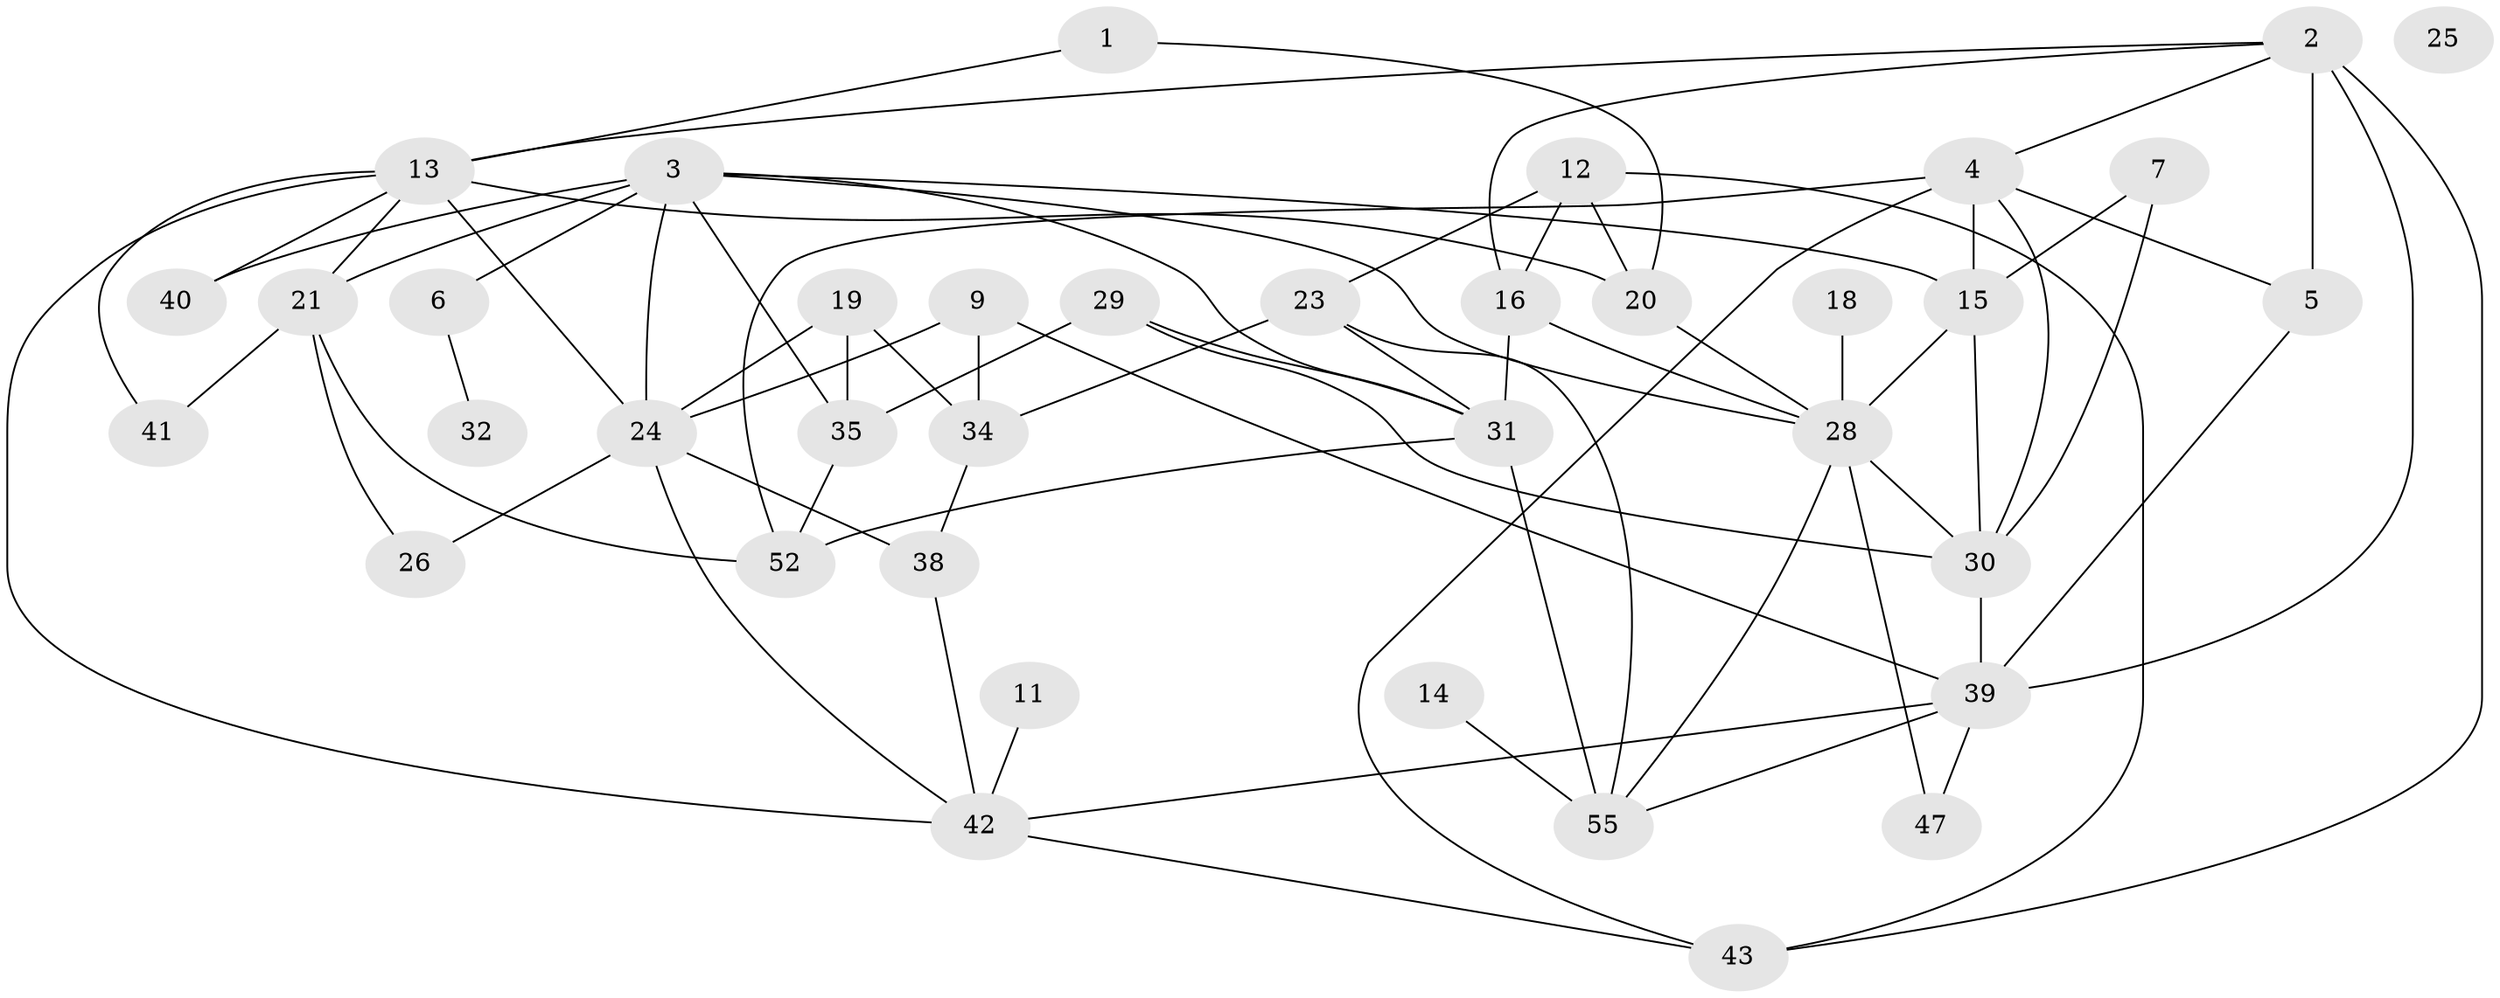 // Generated by graph-tools (version 1.1) at 2025/23/03/03/25 07:23:24]
// undirected, 38 vertices, 74 edges
graph export_dot {
graph [start="1"]
  node [color=gray90,style=filled];
  1 [super="+54"];
  2 [super="+8"];
  3 [super="+48"];
  4 [super="+51"];
  5;
  6;
  7;
  9 [super="+10"];
  11;
  12 [super="+22"];
  13 [super="+27"];
  14;
  15 [super="+17"];
  16;
  18;
  19;
  20;
  21 [super="+36"];
  23 [super="+53"];
  24 [super="+50"];
  25;
  26;
  28 [super="+46"];
  29 [super="+45"];
  30 [super="+33"];
  31 [super="+58"];
  32;
  34 [super="+44"];
  35 [super="+37"];
  38;
  39 [super="+49"];
  40;
  41;
  42 [super="+56"];
  43;
  47;
  52;
  55 [super="+57"];
  1 -- 13;
  1 -- 20;
  2 -- 5;
  2 -- 39 [weight=2];
  2 -- 43;
  2 -- 4;
  2 -- 16;
  2 -- 13;
  3 -- 35;
  3 -- 21;
  3 -- 6;
  3 -- 40;
  3 -- 24;
  3 -- 15;
  3 -- 31;
  3 -- 28;
  4 -- 5;
  4 -- 15 [weight=2];
  4 -- 52;
  4 -- 43;
  4 -- 30;
  5 -- 39;
  6 -- 32;
  7 -- 30;
  7 -- 15;
  9 -- 24;
  9 -- 34;
  9 -- 39;
  11 -- 42;
  12 -- 16;
  12 -- 20;
  12 -- 43;
  12 -- 23;
  13 -- 21;
  13 -- 41;
  13 -- 42;
  13 -- 24;
  13 -- 40;
  13 -- 20;
  14 -- 55;
  15 -- 28;
  15 -- 30;
  16 -- 28;
  16 -- 31;
  18 -- 28;
  19 -- 24;
  19 -- 35;
  19 -- 34;
  20 -- 28;
  21 -- 41;
  21 -- 52;
  21 -- 26;
  23 -- 55;
  23 -- 34;
  23 -- 31;
  24 -- 38;
  24 -- 26;
  24 -- 42;
  28 -- 30;
  28 -- 47;
  28 -- 55;
  29 -- 35;
  29 -- 31;
  29 -- 30;
  30 -- 39;
  31 -- 52;
  31 -- 55;
  34 -- 38;
  35 -- 52;
  38 -- 42;
  39 -- 47;
  39 -- 42;
  39 -- 55;
  42 -- 43;
}
